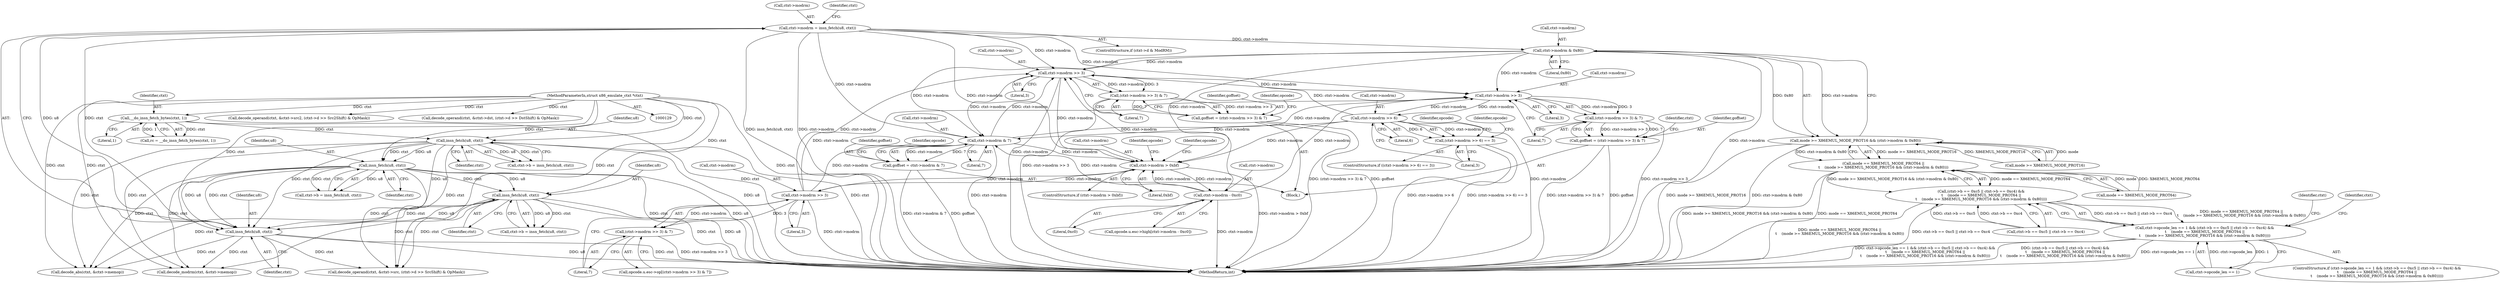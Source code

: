 digraph "0_linux_a430c9166312e1aa3d80bce32374233bdbfeba32@pointer" {
"1000470" [label="(Call,ctxt->modrm = insn_fetch(u8, ctxt))"];
"1000474" [label="(Call,insn_fetch(u8, ctxt))"];
"1000421" [label="(Call,insn_fetch(u8, ctxt))"];
"1000277" [label="(Call,insn_fetch(u8, ctxt))"];
"1000221" [label="(Call,__do_insn_fetch_bytes(ctxt, 1))"];
"1000130" [label="(MethodParameterIn,struct x86_emulate_ctxt *ctxt)"];
"1000447" [label="(Call,insn_fetch(u8, ctxt))"];
"1000504" [label="(Call,ctxt->modrm & 0x80)"];
"1000500" [label="(Call,mode >= X86EMUL_MODE_PROT16 && (ctxt->modrm & 0x80))"];
"1000496" [label="(Call,mode == X86EMUL_MODE_PROT64 ||\n\t    (mode >= X86EMUL_MODE_PROT16 && (ctxt->modrm & 0x80)))"];
"1000484" [label="(Call,(ctxt->b == 0xc5 || ctxt->b == 0xc4) &&\n\t    (mode == X86EMUL_MODE_PROT64 ||\n\t    (mode >= X86EMUL_MODE_PROT16 && (ctxt->modrm & 0x80))))"];
"1000478" [label="(Call,ctxt->opcode_len == 1 && (ctxt->b == 0xc5 || ctxt->b == 0xc4) &&\n\t    (mode == X86EMUL_MODE_PROT64 ||\n\t    (mode >= X86EMUL_MODE_PROT16 && (ctxt->modrm & 0x80))))"];
"1000533" [label="(Call,ctxt->modrm >> 3)"];
"1000532" [label="(Call,(ctxt->modrm >> 3) & 7)"];
"1000530" [label="(Call,goffset = (ctxt->modrm >> 3) & 7)"];
"1000553" [label="(Call,ctxt->modrm >> 3)"];
"1000552" [label="(Call,(ctxt->modrm >> 3) & 7)"];
"1000550" [label="(Call,goffset = (ctxt->modrm >> 3) & 7)"];
"1000561" [label="(Call,ctxt->modrm >> 6)"];
"1000560" [label="(Call,(ctxt->modrm >> 6) == 3)"];
"1000594" [label="(Call,ctxt->modrm & 7)"];
"1000592" [label="(Call,goffset = ctxt->modrm & 7)"];
"1000676" [label="(Call,ctxt->modrm > 0xbf)"];
"1000691" [label="(Call,ctxt->modrm - 0xc0)"];
"1000708" [label="(Call,ctxt->modrm >> 3)"];
"1000707" [label="(Call,(ctxt->modrm >> 3) & 7)"];
"1000500" [label="(Call,mode >= X86EMUL_MODE_PROT16 && (ctxt->modrm & 0x80))"];
"1000939" [label="(Call,decode_operand(ctxt, &ctxt->src, (ctxt->d >> SrcShift) & OpMask))"];
"1000484" [label="(Call,(ctxt->b == 0xc5 || ctxt->b == 0xc4) &&\n\t    (mode == X86EMUL_MODE_PROT64 ||\n\t    (mode >= X86EMUL_MODE_PROT16 && (ctxt->modrm & 0x80))))"];
"1000449" [label="(Identifier,ctxt)"];
"1000566" [label="(Literal,3)"];
"1000708" [label="(Call,ctxt->modrm >> 3)"];
"1000692" [label="(Call,ctxt->modrm)"];
"1000447" [label="(Call,insn_fetch(u8, ctxt))"];
"1000497" [label="(Call,mode == X86EMUL_MODE_PROT64)"];
"1000422" [label="(Identifier,u8)"];
"1000478" [label="(Call,ctxt->opcode_len == 1 && (ctxt->b == 0xc5 || ctxt->b == 0xc4) &&\n\t    (mode == X86EMUL_MODE_PROT64 ||\n\t    (mode >= X86EMUL_MODE_PROT16 && (ctxt->modrm & 0x80))))"];
"1000959" [label="(Call,decode_operand(ctxt, &ctxt->src2, (ctxt->d >> Src2Shift) & OpMask))"];
"1000471" [label="(Call,ctxt->modrm)"];
"1001017" [label="(MethodReturn,int)"];
"1000905" [label="(Call,decode_abs(ctxt, &ctxt->memop))"];
"1000560" [label="(Call,(ctxt->modrm >> 6) == 3)"];
"1000551" [label="(Identifier,goffset)"];
"1000277" [label="(Call,insn_fetch(u8, ctxt))"];
"1000477" [label="(ControlStructure,if (ctxt->opcode_len == 1 && (ctxt->b == 0xc5 || ctxt->b == 0xc4) &&\n\t    (mode == X86EMUL_MODE_PROT64 ||\n\t    (mode >= X86EMUL_MODE_PROT16 && (ctxt->modrm & 0x80)))))"];
"1000699" [label="(Call,opcode.u.esc->op[(ctxt->modrm >> 3) & 7])"];
"1000417" [label="(Call,ctxt->b = insn_fetch(u8, ctxt))"];
"1000712" [label="(Literal,3)"];
"1000538" [label="(Literal,7)"];
"1000558" [label="(Literal,7)"];
"1000219" [label="(Call,rc = __do_insn_fetch_bytes(ctxt, 1))"];
"1000512" [label="(Identifier,ctxt)"];
"1000222" [label="(Identifier,ctxt)"];
"1000475" [label="(Identifier,u8)"];
"1000557" [label="(Literal,3)"];
"1000683" [label="(Call,opcode.u.esc->high[ctxt->modrm - 0xc0])"];
"1000470" [label="(Call,ctxt->modrm = insn_fetch(u8, ctxt))"];
"1000532" [label="(Call,(ctxt->modrm >> 3) & 7)"];
"1000593" [label="(Identifier,goffset)"];
"1000474" [label="(Call,insn_fetch(u8, ctxt))"];
"1000695" [label="(Literal,0xc0)"];
"1000279" [label="(Identifier,ctxt)"];
"1000501" [label="(Call,mode >= X86EMUL_MODE_PROT16)"];
"1000682" [label="(Identifier,opcode)"];
"1000600" [label="(Identifier,opcode)"];
"1000550" [label="(Call,goffset = (ctxt->modrm >> 3) & 7)"];
"1000563" [label="(Identifier,ctxt)"];
"1000565" [label="(Literal,6)"];
"1000554" [label="(Call,ctxt->modrm)"];
"1000553" [label="(Call,ctxt->modrm >> 3)"];
"1000537" [label="(Literal,3)"];
"1000443" [label="(Call,ctxt->b = insn_fetch(u8, ctxt))"];
"1000504" [label="(Call,ctxt->modrm & 0x80)"];
"1000698" [label="(Identifier,opcode)"];
"1000559" [label="(ControlStructure,if ((ctxt->modrm >> 6) == 3))"];
"1000552" [label="(Call,(ctxt->modrm >> 3) & 7)"];
"1000598" [label="(Literal,7)"];
"1000223" [label="(Literal,1)"];
"1000464" [label="(ControlStructure,if (ctxt->d & ModRM))"];
"1000421" [label="(Call,insn_fetch(u8, ctxt))"];
"1000691" [label="(Call,ctxt->modrm - 0xc0)"];
"1000496" [label="(Call,mode == X86EMUL_MODE_PROT64 ||\n\t    (mode >= X86EMUL_MODE_PROT16 && (ctxt->modrm & 0x80)))"];
"1000530" [label="(Call,goffset = (ctxt->modrm >> 3) & 7)"];
"1000580" [label="(Identifier,opcode)"];
"1000479" [label="(Call,ctxt->opcode_len == 1)"];
"1000562" [label="(Call,ctxt->modrm)"];
"1000876" [label="(Call,decode_modrm(ctxt, &ctxt->memop))"];
"1000476" [label="(Identifier,ctxt)"];
"1000979" [label="(Call,decode_operand(ctxt, &ctxt->dst, (ctxt->d >> DstShift) & OpMask))"];
"1000594" [label="(Call,ctxt->modrm & 7)"];
"1000533" [label="(Call,ctxt->modrm >> 3)"];
"1000595" [label="(Call,ctxt->modrm)"];
"1000531" [label="(Identifier,goffset)"];
"1000680" [label="(Literal,0xbf)"];
"1000534" [label="(Call,ctxt->modrm)"];
"1000528" [label="(Block,)"];
"1000273" [label="(Call,ctxt->b = insn_fetch(u8, ctxt))"];
"1000713" [label="(Literal,7)"];
"1000508" [label="(Literal,0x80)"];
"1000675" [label="(ControlStructure,if (ctxt->modrm > 0xbf))"];
"1000221" [label="(Call,__do_insn_fetch_bytes(ctxt, 1))"];
"1000485" [label="(Call,ctxt->b == 0xc5 || ctxt->b == 0xc4)"];
"1000448" [label="(Identifier,u8)"];
"1000423" [label="(Identifier,ctxt)"];
"1000561" [label="(Call,ctxt->modrm >> 6)"];
"1000540" [label="(Identifier,opcode)"];
"1000677" [label="(Call,ctxt->modrm)"];
"1000707" [label="(Call,(ctxt->modrm >> 3) & 7)"];
"1000592" [label="(Call,goffset = ctxt->modrm & 7)"];
"1000505" [label="(Call,ctxt->modrm)"];
"1000278" [label="(Identifier,u8)"];
"1000130" [label="(MethodParameterIn,struct x86_emulate_ctxt *ctxt)"];
"1000676" [label="(Call,ctxt->modrm > 0xbf)"];
"1000709" [label="(Call,ctxt->modrm)"];
"1000568" [label="(Identifier,opcode)"];
"1000481" [label="(Identifier,ctxt)"];
"1000518" [label="(Identifier,ctxt)"];
"1000470" -> "1000464"  [label="AST: "];
"1000470" -> "1000474"  [label="CFG: "];
"1000471" -> "1000470"  [label="AST: "];
"1000474" -> "1000470"  [label="AST: "];
"1000481" -> "1000470"  [label="CFG: "];
"1000470" -> "1001017"  [label="DDG: insn_fetch(u8, ctxt)"];
"1000470" -> "1001017"  [label="DDG: ctxt->modrm"];
"1000474" -> "1000470"  [label="DDG: u8"];
"1000474" -> "1000470"  [label="DDG: ctxt"];
"1000470" -> "1000504"  [label="DDG: ctxt->modrm"];
"1000470" -> "1000533"  [label="DDG: ctxt->modrm"];
"1000470" -> "1000553"  [label="DDG: ctxt->modrm"];
"1000470" -> "1000594"  [label="DDG: ctxt->modrm"];
"1000470" -> "1000676"  [label="DDG: ctxt->modrm"];
"1000474" -> "1000476"  [label="CFG: "];
"1000475" -> "1000474"  [label="AST: "];
"1000476" -> "1000474"  [label="AST: "];
"1000474" -> "1001017"  [label="DDG: ctxt"];
"1000474" -> "1001017"  [label="DDG: u8"];
"1000421" -> "1000474"  [label="DDG: u8"];
"1000421" -> "1000474"  [label="DDG: ctxt"];
"1000277" -> "1000474"  [label="DDG: u8"];
"1000277" -> "1000474"  [label="DDG: ctxt"];
"1000447" -> "1000474"  [label="DDG: u8"];
"1000447" -> "1000474"  [label="DDG: ctxt"];
"1000130" -> "1000474"  [label="DDG: ctxt"];
"1000474" -> "1000876"  [label="DDG: ctxt"];
"1000474" -> "1000905"  [label="DDG: ctxt"];
"1000474" -> "1000939"  [label="DDG: ctxt"];
"1000421" -> "1000417"  [label="AST: "];
"1000421" -> "1000423"  [label="CFG: "];
"1000422" -> "1000421"  [label="AST: "];
"1000423" -> "1000421"  [label="AST: "];
"1000417" -> "1000421"  [label="CFG: "];
"1000421" -> "1001017"  [label="DDG: ctxt"];
"1000421" -> "1001017"  [label="DDG: u8"];
"1000421" -> "1000417"  [label="DDG: u8"];
"1000421" -> "1000417"  [label="DDG: ctxt"];
"1000277" -> "1000421"  [label="DDG: u8"];
"1000277" -> "1000421"  [label="DDG: ctxt"];
"1000130" -> "1000421"  [label="DDG: ctxt"];
"1000421" -> "1000447"  [label="DDG: u8"];
"1000421" -> "1000447"  [label="DDG: ctxt"];
"1000421" -> "1000876"  [label="DDG: ctxt"];
"1000421" -> "1000905"  [label="DDG: ctxt"];
"1000421" -> "1000939"  [label="DDG: ctxt"];
"1000277" -> "1000273"  [label="AST: "];
"1000277" -> "1000279"  [label="CFG: "];
"1000278" -> "1000277"  [label="AST: "];
"1000279" -> "1000277"  [label="AST: "];
"1000273" -> "1000277"  [label="CFG: "];
"1000277" -> "1001017"  [label="DDG: u8"];
"1000277" -> "1001017"  [label="DDG: ctxt"];
"1000277" -> "1000273"  [label="DDG: u8"];
"1000277" -> "1000273"  [label="DDG: ctxt"];
"1000221" -> "1000277"  [label="DDG: ctxt"];
"1000130" -> "1000277"  [label="DDG: ctxt"];
"1000277" -> "1000876"  [label="DDG: ctxt"];
"1000277" -> "1000905"  [label="DDG: ctxt"];
"1000277" -> "1000939"  [label="DDG: ctxt"];
"1000221" -> "1000219"  [label="AST: "];
"1000221" -> "1000223"  [label="CFG: "];
"1000222" -> "1000221"  [label="AST: "];
"1000223" -> "1000221"  [label="AST: "];
"1000219" -> "1000221"  [label="CFG: "];
"1000221" -> "1001017"  [label="DDG: ctxt"];
"1000221" -> "1000219"  [label="DDG: ctxt"];
"1000221" -> "1000219"  [label="DDG: 1"];
"1000130" -> "1000221"  [label="DDG: ctxt"];
"1000130" -> "1000129"  [label="AST: "];
"1000130" -> "1001017"  [label="DDG: ctxt"];
"1000130" -> "1000447"  [label="DDG: ctxt"];
"1000130" -> "1000876"  [label="DDG: ctxt"];
"1000130" -> "1000905"  [label="DDG: ctxt"];
"1000130" -> "1000939"  [label="DDG: ctxt"];
"1000130" -> "1000959"  [label="DDG: ctxt"];
"1000130" -> "1000979"  [label="DDG: ctxt"];
"1000447" -> "1000443"  [label="AST: "];
"1000447" -> "1000449"  [label="CFG: "];
"1000448" -> "1000447"  [label="AST: "];
"1000449" -> "1000447"  [label="AST: "];
"1000443" -> "1000447"  [label="CFG: "];
"1000447" -> "1001017"  [label="DDG: ctxt"];
"1000447" -> "1001017"  [label="DDG: u8"];
"1000447" -> "1000443"  [label="DDG: u8"];
"1000447" -> "1000443"  [label="DDG: ctxt"];
"1000447" -> "1000876"  [label="DDG: ctxt"];
"1000447" -> "1000905"  [label="DDG: ctxt"];
"1000447" -> "1000939"  [label="DDG: ctxt"];
"1000504" -> "1000500"  [label="AST: "];
"1000504" -> "1000508"  [label="CFG: "];
"1000505" -> "1000504"  [label="AST: "];
"1000508" -> "1000504"  [label="AST: "];
"1000500" -> "1000504"  [label="CFG: "];
"1000504" -> "1001017"  [label="DDG: ctxt->modrm"];
"1000504" -> "1000500"  [label="DDG: ctxt->modrm"];
"1000504" -> "1000500"  [label="DDG: 0x80"];
"1000504" -> "1000533"  [label="DDG: ctxt->modrm"];
"1000504" -> "1000553"  [label="DDG: ctxt->modrm"];
"1000504" -> "1000594"  [label="DDG: ctxt->modrm"];
"1000504" -> "1000676"  [label="DDG: ctxt->modrm"];
"1000500" -> "1000496"  [label="AST: "];
"1000500" -> "1000501"  [label="CFG: "];
"1000501" -> "1000500"  [label="AST: "];
"1000496" -> "1000500"  [label="CFG: "];
"1000500" -> "1001017"  [label="DDG: mode >= X86EMUL_MODE_PROT16"];
"1000500" -> "1001017"  [label="DDG: ctxt->modrm & 0x80"];
"1000500" -> "1000496"  [label="DDG: mode >= X86EMUL_MODE_PROT16"];
"1000500" -> "1000496"  [label="DDG: ctxt->modrm & 0x80"];
"1000501" -> "1000500"  [label="DDG: mode"];
"1000501" -> "1000500"  [label="DDG: X86EMUL_MODE_PROT16"];
"1000496" -> "1000484"  [label="AST: "];
"1000496" -> "1000497"  [label="CFG: "];
"1000497" -> "1000496"  [label="AST: "];
"1000484" -> "1000496"  [label="CFG: "];
"1000496" -> "1001017"  [label="DDG: mode == X86EMUL_MODE_PROT64"];
"1000496" -> "1001017"  [label="DDG: mode >= X86EMUL_MODE_PROT16 && (ctxt->modrm & 0x80)"];
"1000496" -> "1000484"  [label="DDG: mode == X86EMUL_MODE_PROT64"];
"1000496" -> "1000484"  [label="DDG: mode >= X86EMUL_MODE_PROT16 && (ctxt->modrm & 0x80)"];
"1000497" -> "1000496"  [label="DDG: mode"];
"1000497" -> "1000496"  [label="DDG: X86EMUL_MODE_PROT64"];
"1000484" -> "1000478"  [label="AST: "];
"1000484" -> "1000485"  [label="CFG: "];
"1000485" -> "1000484"  [label="AST: "];
"1000478" -> "1000484"  [label="CFG: "];
"1000484" -> "1001017"  [label="DDG: mode == X86EMUL_MODE_PROT64 ||\n\t    (mode >= X86EMUL_MODE_PROT16 && (ctxt->modrm & 0x80))"];
"1000484" -> "1001017"  [label="DDG: ctxt->b == 0xc5 || ctxt->b == 0xc4"];
"1000484" -> "1000478"  [label="DDG: ctxt->b == 0xc5 || ctxt->b == 0xc4"];
"1000484" -> "1000478"  [label="DDG: mode == X86EMUL_MODE_PROT64 ||\n\t    (mode >= X86EMUL_MODE_PROT16 && (ctxt->modrm & 0x80))"];
"1000485" -> "1000484"  [label="DDG: ctxt->b == 0xc5"];
"1000485" -> "1000484"  [label="DDG: ctxt->b == 0xc4"];
"1000478" -> "1000477"  [label="AST: "];
"1000478" -> "1000479"  [label="CFG: "];
"1000479" -> "1000478"  [label="AST: "];
"1000512" -> "1000478"  [label="CFG: "];
"1000518" -> "1000478"  [label="CFG: "];
"1000478" -> "1001017"  [label="DDG: ctxt->opcode_len == 1"];
"1000478" -> "1001017"  [label="DDG: ctxt->opcode_len == 1 && (ctxt->b == 0xc5 || ctxt->b == 0xc4) &&\n\t    (mode == X86EMUL_MODE_PROT64 ||\n\t    (mode >= X86EMUL_MODE_PROT16 && (ctxt->modrm & 0x80)))"];
"1000478" -> "1001017"  [label="DDG: (ctxt->b == 0xc5 || ctxt->b == 0xc4) &&\n\t    (mode == X86EMUL_MODE_PROT64 ||\n\t    (mode >= X86EMUL_MODE_PROT16 && (ctxt->modrm & 0x80)))"];
"1000479" -> "1000478"  [label="DDG: ctxt->opcode_len"];
"1000479" -> "1000478"  [label="DDG: 1"];
"1000533" -> "1000532"  [label="AST: "];
"1000533" -> "1000537"  [label="CFG: "];
"1000534" -> "1000533"  [label="AST: "];
"1000537" -> "1000533"  [label="AST: "];
"1000538" -> "1000533"  [label="CFG: "];
"1000533" -> "1001017"  [label="DDG: ctxt->modrm"];
"1000533" -> "1000532"  [label="DDG: ctxt->modrm"];
"1000533" -> "1000532"  [label="DDG: 3"];
"1000708" -> "1000533"  [label="DDG: ctxt->modrm"];
"1000561" -> "1000533"  [label="DDG: ctxt->modrm"];
"1000594" -> "1000533"  [label="DDG: ctxt->modrm"];
"1000691" -> "1000533"  [label="DDG: ctxt->modrm"];
"1000533" -> "1000553"  [label="DDG: ctxt->modrm"];
"1000533" -> "1000594"  [label="DDG: ctxt->modrm"];
"1000533" -> "1000676"  [label="DDG: ctxt->modrm"];
"1000532" -> "1000530"  [label="AST: "];
"1000532" -> "1000538"  [label="CFG: "];
"1000538" -> "1000532"  [label="AST: "];
"1000530" -> "1000532"  [label="CFG: "];
"1000532" -> "1001017"  [label="DDG: ctxt->modrm >> 3"];
"1000532" -> "1000530"  [label="DDG: ctxt->modrm >> 3"];
"1000532" -> "1000530"  [label="DDG: 7"];
"1000530" -> "1000528"  [label="AST: "];
"1000531" -> "1000530"  [label="AST: "];
"1000540" -> "1000530"  [label="CFG: "];
"1000530" -> "1001017"  [label="DDG: goffset"];
"1000530" -> "1001017"  [label="DDG: (ctxt->modrm >> 3) & 7"];
"1000553" -> "1000552"  [label="AST: "];
"1000553" -> "1000557"  [label="CFG: "];
"1000554" -> "1000553"  [label="AST: "];
"1000557" -> "1000553"  [label="AST: "];
"1000558" -> "1000553"  [label="CFG: "];
"1000553" -> "1000552"  [label="DDG: ctxt->modrm"];
"1000553" -> "1000552"  [label="DDG: 3"];
"1000708" -> "1000553"  [label="DDG: ctxt->modrm"];
"1000561" -> "1000553"  [label="DDG: ctxt->modrm"];
"1000594" -> "1000553"  [label="DDG: ctxt->modrm"];
"1000691" -> "1000553"  [label="DDG: ctxt->modrm"];
"1000553" -> "1000561"  [label="DDG: ctxt->modrm"];
"1000552" -> "1000550"  [label="AST: "];
"1000552" -> "1000558"  [label="CFG: "];
"1000558" -> "1000552"  [label="AST: "];
"1000550" -> "1000552"  [label="CFG: "];
"1000552" -> "1001017"  [label="DDG: ctxt->modrm >> 3"];
"1000552" -> "1000550"  [label="DDG: ctxt->modrm >> 3"];
"1000552" -> "1000550"  [label="DDG: 7"];
"1000550" -> "1000528"  [label="AST: "];
"1000551" -> "1000550"  [label="AST: "];
"1000563" -> "1000550"  [label="CFG: "];
"1000550" -> "1001017"  [label="DDG: goffset"];
"1000550" -> "1001017"  [label="DDG: (ctxt->modrm >> 3) & 7"];
"1000561" -> "1000560"  [label="AST: "];
"1000561" -> "1000565"  [label="CFG: "];
"1000562" -> "1000561"  [label="AST: "];
"1000565" -> "1000561"  [label="AST: "];
"1000566" -> "1000561"  [label="CFG: "];
"1000561" -> "1001017"  [label="DDG: ctxt->modrm"];
"1000561" -> "1000560"  [label="DDG: ctxt->modrm"];
"1000561" -> "1000560"  [label="DDG: 6"];
"1000561" -> "1000594"  [label="DDG: ctxt->modrm"];
"1000561" -> "1000676"  [label="DDG: ctxt->modrm"];
"1000560" -> "1000559"  [label="AST: "];
"1000560" -> "1000566"  [label="CFG: "];
"1000566" -> "1000560"  [label="AST: "];
"1000568" -> "1000560"  [label="CFG: "];
"1000580" -> "1000560"  [label="CFG: "];
"1000560" -> "1001017"  [label="DDG: (ctxt->modrm >> 6) == 3"];
"1000560" -> "1001017"  [label="DDG: ctxt->modrm >> 6"];
"1000594" -> "1000592"  [label="AST: "];
"1000594" -> "1000598"  [label="CFG: "];
"1000595" -> "1000594"  [label="AST: "];
"1000598" -> "1000594"  [label="AST: "];
"1000592" -> "1000594"  [label="CFG: "];
"1000594" -> "1001017"  [label="DDG: ctxt->modrm"];
"1000594" -> "1000592"  [label="DDG: ctxt->modrm"];
"1000594" -> "1000592"  [label="DDG: 7"];
"1000708" -> "1000594"  [label="DDG: ctxt->modrm"];
"1000691" -> "1000594"  [label="DDG: ctxt->modrm"];
"1000594" -> "1000676"  [label="DDG: ctxt->modrm"];
"1000592" -> "1000528"  [label="AST: "];
"1000593" -> "1000592"  [label="AST: "];
"1000600" -> "1000592"  [label="CFG: "];
"1000592" -> "1001017"  [label="DDG: ctxt->modrm & 7"];
"1000592" -> "1001017"  [label="DDG: goffset"];
"1000676" -> "1000675"  [label="AST: "];
"1000676" -> "1000680"  [label="CFG: "];
"1000677" -> "1000676"  [label="AST: "];
"1000680" -> "1000676"  [label="AST: "];
"1000682" -> "1000676"  [label="CFG: "];
"1000698" -> "1000676"  [label="CFG: "];
"1000676" -> "1001017"  [label="DDG: ctxt->modrm > 0xbf"];
"1000708" -> "1000676"  [label="DDG: ctxt->modrm"];
"1000691" -> "1000676"  [label="DDG: ctxt->modrm"];
"1000676" -> "1000691"  [label="DDG: ctxt->modrm"];
"1000676" -> "1000708"  [label="DDG: ctxt->modrm"];
"1000691" -> "1000683"  [label="AST: "];
"1000691" -> "1000695"  [label="CFG: "];
"1000692" -> "1000691"  [label="AST: "];
"1000695" -> "1000691"  [label="AST: "];
"1000683" -> "1000691"  [label="CFG: "];
"1000691" -> "1001017"  [label="DDG: ctxt->modrm"];
"1000708" -> "1000707"  [label="AST: "];
"1000708" -> "1000712"  [label="CFG: "];
"1000709" -> "1000708"  [label="AST: "];
"1000712" -> "1000708"  [label="AST: "];
"1000713" -> "1000708"  [label="CFG: "];
"1000708" -> "1001017"  [label="DDG: ctxt->modrm"];
"1000708" -> "1000707"  [label="DDG: ctxt->modrm"];
"1000708" -> "1000707"  [label="DDG: 3"];
"1000707" -> "1000699"  [label="AST: "];
"1000707" -> "1000713"  [label="CFG: "];
"1000713" -> "1000707"  [label="AST: "];
"1000699" -> "1000707"  [label="CFG: "];
"1000707" -> "1001017"  [label="DDG: ctxt->modrm >> 3"];
}

